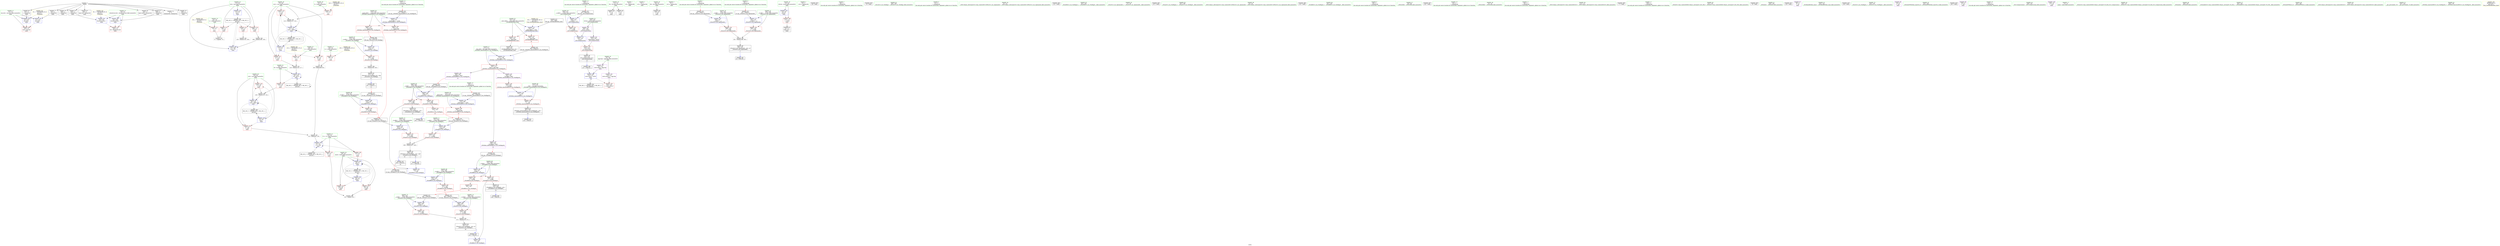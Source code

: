 digraph "SVFG" {
	label="SVFG";

	Node0x560f083db130 [shape=record,color=grey,label="{NodeID: 0\nNullPtr}"];
	Node0x560f083db130 -> Node0x560f08505ce0[style=solid];
	Node0x560f083db130 -> Node0x560f08505de0[style=solid];
	Node0x560f083db130 -> Node0x560f08505eb0[style=solid];
	Node0x560f083db130 -> Node0x560f08505f80[style=solid];
	Node0x560f083db130 -> Node0x560f08506050[style=solid];
	Node0x560f083db130 -> Node0x560f08506120[style=solid];
	Node0x560f083db130 -> Node0x560f085061f0[style=solid];
	Node0x560f083db130 -> Node0x560f085062c0[style=solid];
	Node0x560f083db130 -> Node0x560f08506390[style=solid];
	Node0x560f08503940 [shape=record,color=red,label="{NodeID: 111\n70\<--25\n\<--t\nmain\n}"];
	Node0x560f08503940 -> Node0x560f08508d50[style=solid];
	Node0x560f08502240 [shape=record,color=green,label="{NodeID: 28\n35\<--36\ncurt\<--curt_field_insensitive\nmain\n}"];
	Node0x560f08502240 -> Node0x560f08509030[style=solid];
	Node0x560f08502240 -> Node0x560f08509100[style=solid];
	Node0x560f08502240 -> Node0x560f0850af10[style=solid];
	Node0x560f08502240 -> Node0x560f0850b800[style=solid];
	Node0x560f0850a140 [shape=record,color=red,label="{NodeID: 139\n303\<--277\n\<--__old\n_ZNSt8ios_base4setfESt13_Ios_FmtflagsS0_\n}"];
	Node0x560f0850a140 -> Node0x560f08506a10[style=solid];
	Node0x560f08504c80 [shape=record,color=green,label="{NodeID: 56\n246\<--247\n__n.addr\<--__n.addr_field_insensitive\n_ZSt12setprecisioni\n}"];
	Node0x560f08504c80 -> Node0x560f08509c60[style=solid];
	Node0x560f08504c80 -> Node0x560f0850bce0[style=solid];
	Node0x560f0853e4f0 [shape=record,color=black,label="{NodeID: 416\n306 = PHI(290, )\n0th arg _ZStaNRSt13_Ios_FmtflagsS_ }"];
	Node0x560f0853e4f0 -> Node0x560f0850c1c0[style=solid];
	Node0x560f08527df0 [shape=record,color=yellow,style=double,label="{NodeID: 333\n8V_1 = ENCHI(MR_8V_0)\npts\{26 \}\nFun[main]}"];
	Node0x560f08527df0 -> Node0x560f08503940[style=dashed];
	Node0x560f0850b800 [shape=record,color=blue,label="{NodeID: 167\n35\<--126\ncurt\<--add15\nmain\n}"];
	Node0x560f0850b800 -> Node0x560f08509030[style=dashed];
	Node0x560f0850b800 -> Node0x560f08509100[style=dashed];
	Node0x560f0850b800 -> Node0x560f0850b800[style=dashed];
	Node0x560f0850b800 -> Node0x560f0851e200[style=dashed];
	Node0x560f08506460 [shape=record,color=black,label="{NodeID: 84\n63\<--17\n\<--ifs\nmain\n}"];
	Node0x560f08500180 [shape=record,color=green,label="{NodeID: 1\n4\<--1\n.str\<--dummyObj\nGlob }"];
	Node0x560f08503a10 [shape=record,color=red,label="{NodeID: 112\n69\<--27\n\<--test\nmain\n}"];
	Node0x560f08503a10 -> Node0x560f08508d50[style=solid];
	Node0x560f08502310 [shape=record,color=green,label="{NodeID: 29\n37\<--38\ncurv\<--curv_field_insensitive\nmain\n}"];
	Node0x560f08502310 -> Node0x560f085091d0[style=solid];
	Node0x560f08502310 -> Node0x560f085092a0[style=solid];
	Node0x560f08502310 -> Node0x560f08509370[style=solid];
	Node0x560f08502310 -> Node0x560f0850afe0[style=solid];
	Node0x560f08502310 -> Node0x560f0850b730[style=solid];
	Node0x560f0850a210 [shape=record,color=red,label="{NodeID: 140\n284\<--283\n\<--_M_flags\n_ZNSt8ios_base4setfESt13_Ios_FmtflagsS0_\n}"];
	Node0x560f0850a210 -> Node0x560f0850c0f0[style=solid];
	Node0x560f08504d50 [shape=record,color=green,label="{NodeID: 57\n271\<--272\nthis.addr\<--this.addr_field_insensitive\n_ZNSt8ios_base4setfESt13_Ios_FmtflagsS0_\n}"];
	Node0x560f08504d50 -> Node0x560f08509e00[style=solid];
	Node0x560f08504d50 -> Node0x560f0850be80[style=solid];
	Node0x560f0853e630 [shape=record,color=black,label="{NodeID: 417\n307 = PHI(287, )\n1st arg _ZStaNRSt13_Ios_FmtflagsS_ }"];
	Node0x560f0853e630 -> Node0x560f0850c290[style=solid];
	Node0x560f0850b8d0 [shape=record,color=blue,label="{NodeID: 168\n151\<--147\ncoerce.dive\<--call26\nmain\n}"];
	Node0x560f0850b8d0 -> Node0x560f08509850[style=dashed];
	Node0x560f0850b8d0 -> Node0x560f0851fb00[style=dashed];
	Node0x560f08506530 [shape=record,color=black,label="{NodeID: 85\n73\<--17\n\<--ifs\nmain\n}"];
	Node0x560f085004c0 [shape=record,color=green,label="{NodeID: 2\n6\<--1\n.str.1\<--dummyObj\nGlob }"];
	Node0x560f08503ae0 [shape=record,color=red,label="{NodeID: 113\n134\<--27\n\<--test\nmain\n}"];
	Node0x560f08503ae0 -> Node0x560f085129c0[style=solid];
	Node0x560f085023e0 [shape=record,color=green,label="{NodeID: 30\n39\<--40\nbestt\<--bestt_field_insensitive\nmain\n}"];
	Node0x560f085023e0 -> Node0x560f08509440[style=solid];
	Node0x560f085023e0 -> Node0x560f08509510[style=solid];
	Node0x560f085023e0 -> Node0x560f0850b0b0[style=solid];
	Node0x560f085023e0 -> Node0x560f0850b250[style=solid];
	Node0x560f0853afa0 [shape=record,color=black,label="{NodeID: 390\n322 = PHI(286, )\n0th arg _ZStcoSt13_Ios_Fmtflags }"];
	Node0x560f0853afa0 -> Node0x560f0850c430[style=solid];
	Node0x560f0850a2e0 [shape=record,color=red,label="{NodeID: 141\n314\<--308\n\<--__a.addr\n_ZStaNRSt13_Ios_FmtflagsS_\n}"];
	Node0x560f0850a2e0 -> Node0x560f0850a550[style=solid];
	Node0x560f08504e20 [shape=record,color=green,label="{NodeID: 58\n273\<--274\n__fmtfl.addr\<--__fmtfl.addr_field_insensitive\n_ZNSt8ios_base4setfESt13_Ios_FmtflagsS0_\n}"];
	Node0x560f08504e20 -> Node0x560f08509ed0[style=solid];
	Node0x560f08504e20 -> Node0x560f0850bf50[style=solid];
	Node0x560f0853e770 [shape=record,color=black,label="{NodeID: 418\n268 = PHI(234, )\n0th arg _ZNSt8ios_base4setfESt13_Ios_FmtflagsS0_ }"];
	Node0x560f0853e770 -> Node0x560f0850be80[style=solid];
	Node0x560f08527fb0 [shape=record,color=yellow,style=double,label="{NodeID: 335\n12V_1 = ENCHI(MR_12V_0)\npts\{30 \}\nFun[main]}"];
	Node0x560f08527fb0 -> Node0x560f08508e40[style=dashed];
	Node0x560f0850b9a0 [shape=record,color=blue,label="{NodeID: 169\n27\<--169\ntest\<--inc\nmain\n}"];
	Node0x560f0850b9a0 -> Node0x560f0851dd00[style=dashed];
	Node0x560f08506600 [shape=record,color=black,label="{NodeID: 86\n129\<--19\n\<--ofs\nmain\n}"];
	Node0x560f08500580 [shape=record,color=green,label="{NodeID: 3\n8\<--1\n.str.2\<--dummyObj\nGlob }"];
	Node0x560f08503bb0 [shape=record,color=red,label="{NodeID: 114\n168\<--27\n\<--test\nmain\n}"];
	Node0x560f08503bb0 -> Node0x560f085082d0[style=solid];
	Node0x560f085024b0 [shape=record,color=green,label="{NodeID: 31\n41\<--42\nt11\<--t11_field_insensitive\nmain\n}"];
	Node0x560f085024b0 -> Node0x560f085095e0[style=solid];
	Node0x560f085024b0 -> Node0x560f085096b0[style=solid];
	Node0x560f085024b0 -> Node0x560f0850b180[style=solid];
	Node0x560f0853a970 [shape=record,color=black,label="{NodeID: 391\n54 = PHI(190, )\n}"];
	Node0x560f0850a3b0 [shape=record,color=red,label="{NodeID: 142\n318\<--308\n\<--__a.addr\n_ZStaNRSt13_Ios_FmtflagsS_\n}"];
	Node0x560f0850a3b0 -> Node0x560f08506ae0[style=solid];
	Node0x560f0850a3b0 -> Node0x560f0850c360[style=solid];
	Node0x560f08504ef0 [shape=record,color=green,label="{NodeID: 59\n275\<--276\n__mask.addr\<--__mask.addr_field_insensitive\n_ZNSt8ios_base4setfESt13_Ios_FmtflagsS0_\n}"];
	Node0x560f08504ef0 -> Node0x560f08509fa0[style=solid];
	Node0x560f08504ef0 -> Node0x560f0850a070[style=solid];
	Node0x560f08504ef0 -> Node0x560f0850c020[style=solid];
	Node0x560f0853e8b0 [shape=record,color=black,label="{NodeID: 419\n269 = PHI(236, )\n1st arg _ZNSt8ios_base4setfESt13_Ios_FmtflagsS0_ }"];
	Node0x560f0853e8b0 -> Node0x560f0850bf50[style=solid];
	Node0x560f08528090 [shape=record,color=yellow,style=double,label="{NodeID: 336\n14V_1 = ENCHI(MR_14V_0)\npts\{32 \}\nFun[main]}"];
	Node0x560f08528090 -> Node0x560f08508ed0[style=dashed];
	Node0x560f0850ba70 [shape=record,color=blue,label="{NodeID: 170\n193\<--191\n__a.addr\<--__a\n_ZStorSt13_Ios_OpenmodeS_\n}"];
	Node0x560f0850ba70 -> Node0x560f08509920[style=dashed];
	Node0x560f085066d0 [shape=record,color=black,label="{NodeID: 87\n14\<--177\nmain_ret\<--\nmain\n}"];
	Node0x560f08500640 [shape=record,color=green,label="{NodeID: 4\n10\<--1\n.str.3\<--dummyObj\nGlob }"];
	Node0x560f08508e40 [shape=record,color=red,label="{NodeID: 115\n116\<--29\n\<--c\nmain\n}"];
	Node0x560f08508e40 -> Node0x560f08508450[style=solid];
	Node0x560f08502580 [shape=record,color=green,label="{NodeID: 32\n43\<--44\ndt\<--dt_field_insensitive\nmain\n}"];
	Node0x560f08502580 -> Node0x560f08509780[style=solid];
	Node0x560f08502580 -> Node0x560f0850b660[style=solid];
	Node0x560f0853c9f0 [shape=record,color=black,label="{NodeID: 392\n64 = PHI()\n}"];
	Node0x560f0850a480 [shape=record,color=red,label="{NodeID: 143\n316\<--310\n\<--__b.addr\n_ZStaNRSt13_Ios_FmtflagsS_\n|{<s0>25}}"];
	Node0x560f0850a480:s0 -> Node0x560f0853f100[style=solid,color=red];
	Node0x560f08504fc0 [shape=record,color=green,label="{NodeID: 60\n277\<--278\n__old\<--__old_field_insensitive\n_ZNSt8ios_base4setfESt13_Ios_FmtflagsS0_\n}"];
	Node0x560f08504fc0 -> Node0x560f0850a140[style=solid];
	Node0x560f08504fc0 -> Node0x560f0850c0f0[style=solid];
	Node0x560f0853e9f0 [shape=record,color=black,label="{NodeID: 420\n270 = PHI(237, )\n2nd arg _ZNSt8ios_base4setfESt13_Ios_FmtflagsS0_ }"];
	Node0x560f0853e9f0 -> Node0x560f0850c020[style=solid];
	Node0x560f08528170 [shape=record,color=yellow,style=double,label="{NodeID: 337\n16V_1 = ENCHI(MR_16V_0)\npts\{34 \}\nFun[main]}"];
	Node0x560f08528170 -> Node0x560f08508f60[style=dashed];
	Node0x560f0850bb40 [shape=record,color=blue,label="{NodeID: 171\n195\<--192\n__b.addr\<--__b\n_ZStorSt13_Ios_OpenmodeS_\n}"];
	Node0x560f0850bb40 -> Node0x560f085099f0[style=dashed];
	Node0x560f085067a0 [shape=record,color=black,label="{NodeID: 88\n190\<--201\n_ZStorSt13_Ios_OpenmodeS__ret\<--or\n_ZStorSt13_Ios_OpenmodeS_\n|{<s0>2}}"];
	Node0x560f085067a0:s0 -> Node0x560f0853a970[style=solid,color=blue];
	Node0x560f08500eb0 [shape=record,color=green,label="{NodeID: 5\n48\<--1\n\<--dummyObj\nCan only get source location for instruction, argument, global var or function.}"];
	Node0x560f08508ed0 [shape=record,color=red,label="{NodeID: 116\n120\<--31\n\<--f\nmain\n}"];
	Node0x560f08508ed0 -> Node0x560f085088d0[style=solid];
	Node0x560f08502650 [shape=record,color=green,label="{NodeID: 33\n45\<--46\nagg.tmp\<--agg.tmp_field_insensitive\nmain\n}"];
	Node0x560f08502650 -> Node0x560f08504140[style=solid];
	Node0x560f08502650 -> Node0x560f08504210[style=solid];
	Node0x560f0853cac0 [shape=record,color=black,label="{NodeID: 393\n74 = PHI()\n}"];
	Node0x560f0850a550 [shape=record,color=red,label="{NodeID: 144\n315\<--314\n\<--\n_ZStaNRSt13_Ios_FmtflagsS_\n|{<s0>25}}"];
	Node0x560f0850a550:s0 -> Node0x560f0853eef0[style=solid,color=red];
	Node0x560f08505090 [shape=record,color=green,label="{NodeID: 61\n288\<--289\n_ZStcoSt13_Ios_Fmtflags\<--_ZStcoSt13_Ios_Fmtflags_field_insensitive\n}"];
	Node0x560f0853eb30 [shape=record,color=black,label="{NodeID: 421\n362 = PHI(340, )\n0th arg _ZStorSt13_Ios_FmtflagsS_ }"];
	Node0x560f0853eb30 -> Node0x560f0850c910[style=solid];
	Node0x560f0850bc10 [shape=record,color=blue,label="{NodeID: 172\n231\<--230\n__base.addr\<--__base\n_ZSt5fixedRSt8ios_base\n}"];
	Node0x560f0850bc10 -> Node0x560f08509ac0[style=dashed];
	Node0x560f0850bc10 -> Node0x560f08509b90[style=dashed];
	Node0x560f08506870 [shape=record,color=black,label="{NodeID: 89\n229\<--240\n_ZSt5fixedRSt8ios_base_ret\<--\n_ZSt5fixedRSt8ios_base\n}"];
	Node0x560f08500f40 [shape=record,color=green,label="{NodeID: 6\n51\<--1\n\<--dummyObj\nCan only get source location for instruction, argument, global var or function.}"];
	Node0x560f08508f60 [shape=record,color=red,label="{NodeID: 117\n88\<--33\n\<--x\nmain\n}"];
	Node0x560f08508f60 -> Node0x560f085085d0[style=solid];
	Node0x560f08502720 [shape=record,color=green,label="{NodeID: 34\n52\<--53\n_ZNSt14basic_ifstreamIcSt11char_traitsIcEEC1EPKcSt13_Ios_Openmode\<--_ZNSt14basic_ifstreamIcSt11char_traitsIcEEC1EPKcSt13_Ios_Openmode_field_insensitive\n}"];
	Node0x560f0853cb90 [shape=record,color=black,label="{NodeID: 394\n131 = PHI()\n}"];
	Node0x560f0850a620 [shape=record,color=red,label="{NodeID: 145\n326\<--323\n\<--__a.addr\n_ZStcoSt13_Ios_Fmtflags\n}"];
	Node0x560f0850a620 -> Node0x560f08512b40[style=solid];
	Node0x560f08505190 [shape=record,color=green,label="{NodeID: 62\n292\<--293\n_ZStaNRSt13_Ios_FmtflagsS_\<--_ZStaNRSt13_Ios_FmtflagsS__field_insensitive\n}"];
	Node0x560f0853ec70 [shape=record,color=black,label="{NodeID: 422\n363 = PHI(341, )\n1st arg _ZStorSt13_Ios_FmtflagsS_ }"];
	Node0x560f0853ec70 -> Node0x560f0850c9e0[style=solid];
	Node0x560f0850bce0 [shape=record,color=blue,label="{NodeID: 173\n246\<--243\n__n.addr\<--__n\n_ZSt12setprecisioni\n}"];
	Node0x560f0850bce0 -> Node0x560f08509c60[style=dashed];
	Node0x560f08506940 [shape=record,color=black,label="{NodeID: 90\n242\<--253\n_ZSt12setprecisioni_ret\<--\n_ZSt12setprecisioni\n|{<s0>13}}"];
	Node0x560f08506940:s0 -> Node0x560f0853cf60[style=solid,color=blue];
	Node0x560f08500fd0 [shape=record,color=green,label="{NodeID: 7\n55\<--1\n\<--dummyObj\nCan only get source location for instruction, argument, global var or function.|{<s0>2}}"];
	Node0x560f08500fd0:s0 -> Node0x560f0853e270[style=solid,color=red];
	Node0x560f08509030 [shape=record,color=red,label="{NodeID: 118\n87\<--35\n\<--curt\nmain\n}"];
	Node0x560f08509030 -> Node0x560f08507e50[style=solid];
	Node0x560f08502820 [shape=record,color=green,label="{NodeID: 35\n57\<--58\n_ZStorSt13_Ios_OpenmodeS_\<--_ZStorSt13_Ios_OpenmodeS__field_insensitive\n}"];
	Node0x560f0853cc60 [shape=record,color=black,label="{NodeID: 395\n137 = PHI()\n}"];
	Node0x560f0850a6f0 [shape=record,color=red,label="{NodeID: 146\n339\<--333\n\<--__a.addr\n_ZStoRRSt13_Ios_FmtflagsS_\n}"];
	Node0x560f0850a6f0 -> Node0x560f0850a960[style=solid];
	Node0x560f08505290 [shape=record,color=green,label="{NodeID: 63\n297\<--298\n_ZStanSt13_Ios_FmtflagsS_\<--_ZStanSt13_Ios_FmtflagsS__field_insensitive\n}"];
	Node0x560f0853edb0 [shape=record,color=black,label="{NodeID: 423\n243 = PHI(148, )\n0th arg _ZSt12setprecisioni }"];
	Node0x560f0853edb0 -> Node0x560f0850bce0[style=solid];
	Node0x560f0850bdb0 [shape=record,color=blue,label="{NodeID: 174\n249\<--250\n_M_n\<--\n_ZSt12setprecisioni\n}"];
	Node0x560f0850bdb0 -> Node0x560f08509d30[style=dashed];
	Node0x560f08506a10 [shape=record,color=black,label="{NodeID: 91\n267\<--303\n_ZNSt8ios_base4setfESt13_Ios_FmtflagsS0__ret\<--\n_ZNSt8ios_base4setfESt13_Ios_FmtflagsS0_\n|{<s0>20}}"];
	Node0x560f08506a10:s0 -> Node0x560f0853d570[style=solid,color=blue];
	Node0x560f08501060 [shape=record,color=green,label="{NodeID: 8\n56\<--1\n\<--dummyObj\nCan only get source location for instruction, argument, global var or function.|{<s0>2}}"];
	Node0x560f08501060:s0 -> Node0x560f0853e3b0[style=solid,color=red];
	Node0x560f085129c0 [shape=record,color=grey,label="{NodeID: 285\n135 = Binary(134, 136, )\n}"];
	Node0x560f08509100 [shape=record,color=red,label="{NodeID: 119\n125\<--35\n\<--curt\nmain\n}"];
	Node0x560f08509100 -> Node0x560f08508150[style=solid];
	Node0x560f08502920 [shape=record,color=green,label="{NodeID: 36\n61\<--62\n_ZNSt14basic_ofstreamIcSt11char_traitsIcEEC1EPKcSt13_Ios_Openmode\<--_ZNSt14basic_ofstreamIcSt11char_traitsIcEEC1EPKcSt13_Ios_Openmode_field_insensitive\n}"];
	Node0x560f0853cd60 [shape=record,color=black,label="{NodeID: 396\n141 = PHI()\n}"];
	Node0x560f0850a7c0 [shape=record,color=red,label="{NodeID: 147\n345\<--333\n\<--__a.addr\n_ZStoRRSt13_Ios_FmtflagsS_\n}"];
	Node0x560f0850a7c0 -> Node0x560f08506c80[style=solid];
	Node0x560f0850a7c0 -> Node0x560f0850c6a0[style=solid];
	Node0x560f08505390 [shape=record,color=green,label="{NodeID: 64\n301\<--302\n_ZStoRRSt13_Ios_FmtflagsS_\<--_ZStoRRSt13_Ios_FmtflagsS__field_insensitive\n}"];
	Node0x560f0853eef0 [shape=record,color=black,label="{NodeID: 424\n349 = PHI(294, 315, )\n0th arg _ZStanSt13_Ios_FmtflagsS_ }"];
	Node0x560f0853eef0 -> Node0x560f0850c770[style=solid];
	Node0x560f0850be80 [shape=record,color=blue,label="{NodeID: 175\n271\<--268\nthis.addr\<--this\n_ZNSt8ios_base4setfESt13_Ios_FmtflagsS0_\n}"];
	Node0x560f0850be80 -> Node0x560f08509e00[style=dashed];
	Node0x560f08506ae0 [shape=record,color=black,label="{NodeID: 92\n305\<--318\n_ZStaNRSt13_Ios_FmtflagsS__ret\<--\n_ZStaNRSt13_Ios_FmtflagsS_\n|{<s0>22}}"];
	Node0x560f08506ae0:s0 -> Node0x560f0853d8b0[style=solid,color=blue];
	Node0x560f08501120 [shape=record,color=green,label="{NodeID: 9\n80\<--1\n\<--dummyObj\nCan only get source location for instruction, argument, global var or function.}"];
	Node0x560f08512b40 [shape=record,color=grey,label="{NodeID: 286\n327 = Binary(326, 328, )\n}"];
	Node0x560f08512b40 -> Node0x560f08506bb0[style=solid];
	Node0x560f085091d0 [shape=record,color=red,label="{NodeID: 120\n89\<--37\n\<--curv\nmain\n}"];
	Node0x560f085091d0 -> Node0x560f085085d0[style=solid];
	Node0x560f08502a20 [shape=record,color=green,label="{NodeID: 37\n65\<--66\n_ZNSirsERi\<--_ZNSirsERi_field_insensitive\n}"];
	Node0x560f0853ce60 [shape=record,color=black,label="{NodeID: 397\n142 = PHI()\n}"];
	Node0x560f0850a890 [shape=record,color=red,label="{NodeID: 148\n341\<--335\n\<--__b.addr\n_ZStoRRSt13_Ios_FmtflagsS_\n|{<s0>26}}"];
	Node0x560f0850a890:s0 -> Node0x560f0853ec70[style=solid,color=red];
	Node0x560f08505490 [shape=record,color=green,label="{NodeID: 65\n308\<--309\n__a.addr\<--__a.addr_field_insensitive\n_ZStaNRSt13_Ios_FmtflagsS_\n}"];
	Node0x560f08505490 -> Node0x560f0850a2e0[style=solid];
	Node0x560f08505490 -> Node0x560f0850a3b0[style=solid];
	Node0x560f08505490 -> Node0x560f0850c1c0[style=solid];
	Node0x560f0853f100 [shape=record,color=black,label="{NodeID: 425\n350 = PHI(295, 316, )\n1st arg _ZStanSt13_Ios_FmtflagsS_ }"];
	Node0x560f0853f100 -> Node0x560f0850c840[style=solid];
	Node0x560f0850bf50 [shape=record,color=blue,label="{NodeID: 176\n273\<--269\n__fmtfl.addr\<--__fmtfl\n_ZNSt8ios_base4setfESt13_Ios_FmtflagsS0_\n}"];
	Node0x560f0850bf50 -> Node0x560f08509ed0[style=dashed];
	Node0x560f08506bb0 [shape=record,color=black,label="{NodeID: 93\n321\<--327\n_ZStcoSt13_Ios_Fmtflags_ret\<--neg\n_ZStcoSt13_Ios_Fmtflags\n|{<s0>21}}"];
	Node0x560f08506bb0:s0 -> Node0x560f0853d6e0[style=solid,color=blue];
	Node0x560f08501220 [shape=record,color=green,label="{NodeID: 10\n82\<--1\n\<--dummyObj\nCan only get source location for instruction, argument, global var or function.}"];
	Node0x560f08507e50 [shape=record,color=grey,label="{NodeID: 287\n91 = Binary(87, 90, )\n}"];
	Node0x560f08507e50 -> Node0x560f0850b180[style=solid];
	Node0x560f085092a0 [shape=record,color=red,label="{NodeID: 121\n117\<--37\n\<--curv\nmain\n}"];
	Node0x560f085092a0 -> Node0x560f08508450[style=solid];
	Node0x560f08502b20 [shape=record,color=green,label="{NodeID: 38\n75\<--76\n_ZNSirsERd\<--_ZNSirsERd_field_insensitive\n}"];
	Node0x560f0853cf60 [shape=record,color=black,label="{NodeID: 398\n147 = PHI(242, )\n}"];
	Node0x560f0853cf60 -> Node0x560f0850b8d0[style=solid];
	Node0x560f0850a960 [shape=record,color=red,label="{NodeID: 149\n340\<--339\n\<--\n_ZStoRRSt13_Ios_FmtflagsS_\n|{<s0>26}}"];
	Node0x560f0850a960:s0 -> Node0x560f0853eb30[style=solid,color=red];
	Node0x560f08505560 [shape=record,color=green,label="{NodeID: 66\n310\<--311\n__b.addr\<--__b.addr_field_insensitive\n_ZStaNRSt13_Ios_FmtflagsS_\n}"];
	Node0x560f08505560 -> Node0x560f0850a480[style=solid];
	Node0x560f08505560 -> Node0x560f0850c290[style=solid];
	Node0x560f0850c020 [shape=record,color=blue,label="{NodeID: 177\n275\<--270\n__mask.addr\<--__mask\n_ZNSt8ios_base4setfESt13_Ios_FmtflagsS0_\n}"];
	Node0x560f0850c020 -> Node0x560f08509fa0[style=dashed];
	Node0x560f0850c020 -> Node0x560f0850a070[style=dashed];
	Node0x560f08506c80 [shape=record,color=black,label="{NodeID: 94\n330\<--345\n_ZStoRRSt13_Ios_FmtflagsS__ret\<--\n_ZStoRRSt13_Ios_FmtflagsS_\n|{<s0>24}}"];
	Node0x560f08506c80:s0 -> Node0x560f0853db30[style=solid,color=blue];
	Node0x560f08501320 [shape=record,color=green,label="{NodeID: 11\n84\<--1\n\<--dummyObj\nCan only get source location for instruction, argument, global var or function.}"];
	Node0x560f08507fd0 [shape=record,color=grey,label="{NodeID: 288\n359 = Binary(357, 358, )\n}"];
	Node0x560f08507fd0 -> Node0x560f08506d50[style=solid];
	Node0x560f08509370 [shape=record,color=red,label="{NodeID: 122\n121\<--37\n\<--curv\nmain\n}"];
	Node0x560f08509370 -> Node0x560f085088d0[style=solid];
	Node0x560f08502c20 [shape=record,color=green,label="{NodeID: 39\n112\<--113\n_ZNSt14basic_ofstreamIcSt11char_traitsIcEED1Ev\<--_ZNSt14basic_ofstreamIcSt11char_traitsIcEED1Ev_field_insensitive\n}"];
	Node0x560f0853d130 [shape=record,color=black,label="{NodeID: 399\n77 = PHI()\n}"];
	Node0x560f0850aa30 [shape=record,color=red,label="{NodeID: 150\n357\<--351\n\<--__a.addr\n_ZStanSt13_Ios_FmtflagsS_\n}"];
	Node0x560f0850aa30 -> Node0x560f08507fd0[style=solid];
	Node0x560f08505630 [shape=record,color=green,label="{NodeID: 67\n323\<--324\n__a.addr\<--__a.addr_field_insensitive\n_ZStcoSt13_Ios_Fmtflags\n}"];
	Node0x560f08505630 -> Node0x560f0850a620[style=solid];
	Node0x560f08505630 -> Node0x560f0850c430[style=solid];
	Node0x560f0850c0f0 [shape=record,color=blue,label="{NodeID: 178\n277\<--284\n__old\<--\n_ZNSt8ios_base4setfESt13_Ios_FmtflagsS0_\n}"];
	Node0x560f0850c0f0 -> Node0x560f0850a140[style=dashed];
	Node0x560f08506d50 [shape=record,color=black,label="{NodeID: 95\n348\<--359\n_ZStanSt13_Ios_FmtflagsS__ret\<--and\n_ZStanSt13_Ios_FmtflagsS_\n|{<s0>23|<s1>25}}"];
	Node0x560f08506d50:s0 -> Node0x560f0853d9c0[style=solid,color=blue];
	Node0x560f08506d50:s1 -> Node0x560f0853dc40[style=solid,color=blue];
	Node0x560f08501420 [shape=record,color=green,label="{NodeID: 12\n136\<--1\n\<--dummyObj\nCan only get source location for instruction, argument, global var or function.}"];
	Node0x560f08508150 [shape=record,color=grey,label="{NodeID: 289\n126 = Binary(125, 124, )\n}"];
	Node0x560f08508150 -> Node0x560f0850b800[style=solid];
	Node0x560f08509440 [shape=record,color=red,label="{NodeID: 123\n94\<--39\n\<--bestt\nmain\n}"];
	Node0x560f08509440 -> Node0x560f08508bd0[style=solid];
	Node0x560f08502d20 [shape=record,color=green,label="{NodeID: 40\n132\<--133\n_ZStlsISt11char_traitsIcEERSt13basic_ostreamIcT_ES5_PKc\<--_ZStlsISt11char_traitsIcEERSt13basic_ostreamIcT_ES5_PKc_field_insensitive\n}"];
	Node0x560f0853d200 [shape=record,color=black,label="{NodeID: 400\n78 = PHI()\n}"];
	Node0x560f0850ab00 [shape=record,color=red,label="{NodeID: 151\n358\<--353\n\<--__b.addr\n_ZStanSt13_Ios_FmtflagsS_\n}"];
	Node0x560f0850ab00 -> Node0x560f08507fd0[style=solid];
	Node0x560f08505700 [shape=record,color=green,label="{NodeID: 68\n333\<--334\n__a.addr\<--__a.addr_field_insensitive\n_ZStoRRSt13_Ios_FmtflagsS_\n}"];
	Node0x560f08505700 -> Node0x560f0850a6f0[style=solid];
	Node0x560f08505700 -> Node0x560f0850a7c0[style=solid];
	Node0x560f08505700 -> Node0x560f0850c500[style=solid];
	Node0x560f0850c1c0 [shape=record,color=blue,label="{NodeID: 179\n308\<--306\n__a.addr\<--__a\n_ZStaNRSt13_Ios_FmtflagsS_\n}"];
	Node0x560f0850c1c0 -> Node0x560f0850a2e0[style=dashed];
	Node0x560f0850c1c0 -> Node0x560f0850a3b0[style=dashed];
	Node0x560f08503d30 [shape=record,color=black,label="{NodeID: 96\n361\<--372\n_ZStorSt13_Ios_FmtflagsS__ret\<--or\n_ZStorSt13_Ios_FmtflagsS_\n|{<s0>26}}"];
	Node0x560f08503d30:s0 -> Node0x560f0853ddb0[style=solid,color=blue];
	Node0x560f08501520 [shape=record,color=green,label="{NodeID: 13\n148\<--1\n\<--dummyObj\nCan only get source location for instruction, argument, global var or function.|{<s0>13}}"];
	Node0x560f08501520:s0 -> Node0x560f0853edb0[style=solid,color=red];
	Node0x560f085082d0 [shape=record,color=grey,label="{NodeID: 290\n169 = Binary(168, 136, )\n}"];
	Node0x560f085082d0 -> Node0x560f0850b9a0[style=solid];
	Node0x560f08509510 [shape=record,color=red,label="{NodeID: 124\n158\<--39\n\<--bestt\nmain\n}"];
	Node0x560f08502e20 [shape=record,color=green,label="{NodeID: 41\n138\<--139\n_ZNSolsEi\<--_ZNSolsEi_field_insensitive\n}"];
	Node0x560f0853d2d0 [shape=record,color=black,label="{NodeID: 401\n155 = PHI()\n}"];
	Node0x560f0850abd0 [shape=record,color=red,label="{NodeID: 152\n370\<--364\n\<--__a.addr\n_ZStorSt13_Ios_FmtflagsS_\n}"];
	Node0x560f0850abd0 -> Node0x560f08508750[style=solid];
	Node0x560f085057d0 [shape=record,color=green,label="{NodeID: 69\n335\<--336\n__b.addr\<--__b.addr_field_insensitive\n_ZStoRRSt13_Ios_FmtflagsS_\n}"];
	Node0x560f085057d0 -> Node0x560f0850a890[style=solid];
	Node0x560f085057d0 -> Node0x560f0850c5d0[style=solid];
	Node0x560f0850c290 [shape=record,color=blue,label="{NodeID: 180\n310\<--307\n__b.addr\<--__b\n_ZStaNRSt13_Ios_FmtflagsS_\n}"];
	Node0x560f0850c290 -> Node0x560f0850a480[style=dashed];
	Node0x560f08503e00 [shape=record,color=purple,label="{NodeID: 97\n49\<--4\n\<--.str\nmain\n}"];
	Node0x560f08501620 [shape=record,color=green,label="{NodeID: 14\n236\<--1\n\<--dummyObj\nCan only get source location for instruction, argument, global var or function.|{<s0>20}}"];
	Node0x560f08501620:s0 -> Node0x560f0853e8b0[style=solid,color=red];
	Node0x560f08508450 [shape=record,color=grey,label="{NodeID: 291\n118 = Binary(116, 117, )\n}"];
	Node0x560f08508450 -> Node0x560f0850b660[style=solid];
	Node0x560f085095e0 [shape=record,color=red,label="{NodeID: 125\n93\<--41\n\<--t11\nmain\n}"];
	Node0x560f085095e0 -> Node0x560f08508bd0[style=solid];
	Node0x560f08502f20 [shape=record,color=green,label="{NodeID: 42\n143\<--144\n_ZSt5fixedRSt8ios_base\<--_ZSt5fixedRSt8ios_base_field_insensitive\n}"];
	Node0x560f0853d3a0 [shape=record,color=black,label="{NodeID: 402\n159 = PHI()\n}"];
	Node0x560f0850aca0 [shape=record,color=red,label="{NodeID: 153\n371\<--366\n\<--__b.addr\n_ZStorSt13_Ios_FmtflagsS_\n}"];
	Node0x560f0850aca0 -> Node0x560f08508750[style=solid];
	Node0x560f085058a0 [shape=record,color=green,label="{NodeID: 70\n343\<--344\n_ZStorSt13_Ios_FmtflagsS_\<--_ZStorSt13_Ios_FmtflagsS__field_insensitive\n}"];
	Node0x560f0850c360 [shape=record,color=blue,label="{NodeID: 181\n318\<--317\n\<--call\n_ZStaNRSt13_Ios_FmtflagsS_\n}"];
	Node0x560f08503ed0 [shape=record,color=purple,label="{NodeID: 98\n59\<--6\n\<--.str.1\nmain\n}"];
	Node0x560f08501720 [shape=record,color=green,label="{NodeID: 15\n237\<--1\n\<--dummyObj\nCan only get source location for instruction, argument, global var or function.|{<s0>20}}"];
	Node0x560f08501720:s0 -> Node0x560f0853e9f0[style=solid,color=red];
	Node0x560f085085d0 [shape=record,color=grey,label="{NodeID: 292\n90 = Binary(88, 89, )\n}"];
	Node0x560f085085d0 -> Node0x560f08507e50[style=solid];
	Node0x560f085096b0 [shape=record,color=red,label="{NodeID: 126\n97\<--41\n\<--t11\nmain\n}"];
	Node0x560f085096b0 -> Node0x560f0850b250[style=solid];
	Node0x560f08503020 [shape=record,color=green,label="{NodeID: 43\n145\<--146\n_ZNSolsEPFRSt8ios_baseS0_E\<--_ZNSolsEPFRSt8ios_baseS0_E_field_insensitive\n}"];
	Node0x560f0853d4a0 [shape=record,color=black,label="{NodeID: 403\n162 = PHI()\n}"];
	Node0x560f0850ad70 [shape=record,color=blue,label="{NodeID: 154\n15\<--48\nretval\<--\nmain\n}"];
	Node0x560f0850ad70 -> Node0x560f085036d0[style=dashed];
	Node0x560f085059a0 [shape=record,color=green,label="{NodeID: 71\n351\<--352\n__a.addr\<--__a.addr_field_insensitive\n_ZStanSt13_Ios_FmtflagsS_\n}"];
	Node0x560f085059a0 -> Node0x560f0850aa30[style=solid];
	Node0x560f085059a0 -> Node0x560f0850c770[style=solid];
	Node0x560f0850c430 [shape=record,color=blue,label="{NodeID: 182\n323\<--322\n__a.addr\<--__a\n_ZStcoSt13_Ios_Fmtflags\n}"];
	Node0x560f0850c430 -> Node0x560f0850a620[style=dashed];
	Node0x560f08503fa0 [shape=record,color=purple,label="{NodeID: 99\n130\<--8\n\<--.str.2\nmain\n}"];
	Node0x560f08501820 [shape=record,color=green,label="{NodeID: 16\n328\<--1\n\<--dummyObj\nCan only get source location for instruction, argument, global var or function.}"];
	Node0x560f08508750 [shape=record,color=grey,label="{NodeID: 293\n372 = Binary(370, 371, )\n}"];
	Node0x560f08508750 -> Node0x560f08503d30[style=solid];
	Node0x560f08509780 [shape=record,color=red,label="{NodeID: 127\n124\<--43\n\<--dt\nmain\n}"];
	Node0x560f08509780 -> Node0x560f08508150[style=solid];
	Node0x560f08503120 [shape=record,color=green,label="{NodeID: 44\n149\<--150\n_ZSt12setprecisioni\<--_ZSt12setprecisioni_field_insensitive\n}"];
	Node0x560f0853d570 [shape=record,color=black,label="{NodeID: 404\n235 = PHI(267, )\n}"];
	Node0x560f0850ae40 [shape=record,color=blue,label="{NodeID: 155\n27\<--48\ntest\<--\nmain\n}"];
	Node0x560f0850ae40 -> Node0x560f0851dd00[style=dashed];
	Node0x560f08505a70 [shape=record,color=green,label="{NodeID: 72\n353\<--354\n__b.addr\<--__b.addr_field_insensitive\n_ZStanSt13_Ios_FmtflagsS_\n}"];
	Node0x560f08505a70 -> Node0x560f0850ab00[style=solid];
	Node0x560f08505a70 -> Node0x560f0850c840[style=solid];
	Node0x560f0850c500 [shape=record,color=blue,label="{NodeID: 183\n333\<--331\n__a.addr\<--__a\n_ZStoRRSt13_Ios_FmtflagsS_\n}"];
	Node0x560f0850c500 -> Node0x560f0850a6f0[style=dashed];
	Node0x560f0850c500 -> Node0x560f0850a7c0[style=dashed];
	Node0x560f08504070 [shape=record,color=purple,label="{NodeID: 100\n140\<--10\n\<--.str.3\nmain\n}"];
	Node0x560f08501920 [shape=record,color=green,label="{NodeID: 17\n12\<--13\nmain\<--main_field_insensitive\n}"];
	Node0x560f085088d0 [shape=record,color=grey,label="{NodeID: 294\n122 = Binary(121, 120, )\n}"];
	Node0x560f085088d0 -> Node0x560f0850b730[style=solid];
	Node0x560f08509850 [shape=record,color=red,label="{NodeID: 128\n154\<--153\n\<--coerce.dive27\nmain\n}"];
	Node0x560f08503220 [shape=record,color=green,label="{NodeID: 45\n156\<--157\n_ZStlsIcSt11char_traitsIcEERSt13basic_ostreamIT_T0_ES6_St13_Setprecision\<--_ZStlsIcSt11char_traitsIcEERSt13basic_ostreamIT_T0_ES6_St13_Setprecision_field_insensitive\n}"];
	Node0x560f0853d6e0 [shape=record,color=black,label="{NodeID: 405\n287 = PHI(321, )\n|{<s0>22}}"];
	Node0x560f0853d6e0:s0 -> Node0x560f0853e630[style=solid,color=red];
	Node0x560f0850af10 [shape=record,color=blue,label="{NodeID: 156\n35\<--80\ncurt\<--\nmain\n}"];
	Node0x560f0850af10 -> Node0x560f08509030[style=dashed];
	Node0x560f0850af10 -> Node0x560f08509100[style=dashed];
	Node0x560f0850af10 -> Node0x560f0850b800[style=dashed];
	Node0x560f0850af10 -> Node0x560f0851e200[style=dashed];
	Node0x560f08505b40 [shape=record,color=green,label="{NodeID: 73\n364\<--365\n__a.addr\<--__a.addr_field_insensitive\n_ZStorSt13_Ios_FmtflagsS_\n}"];
	Node0x560f08505b40 -> Node0x560f0850abd0[style=solid];
	Node0x560f08505b40 -> Node0x560f0850c910[style=solid];
	Node0x560f0850c5d0 [shape=record,color=blue,label="{NodeID: 184\n335\<--332\n__b.addr\<--__b\n_ZStoRRSt13_Ios_FmtflagsS_\n}"];
	Node0x560f0850c5d0 -> Node0x560f0850a890[style=dashed];
	Node0x560f08504140 [shape=record,color=purple,label="{NodeID: 101\n151\<--45\ncoerce.dive\<--agg.tmp\nmain\n}"];
	Node0x560f08504140 -> Node0x560f0850b8d0[style=solid];
	Node0x560f08501a20 [shape=record,color=green,label="{NodeID: 18\n15\<--16\nretval\<--retval_field_insensitive\nmain\n}"];
	Node0x560f08501a20 -> Node0x560f085036d0[style=solid];
	Node0x560f08501a20 -> Node0x560f0850ad70[style=solid];
	Node0x560f08508a50 [shape=record,color=grey,label="{NodeID: 295\n201 = Binary(199, 200, )\n}"];
	Node0x560f08508a50 -> Node0x560f085067a0[style=solid];
	Node0x560f08509920 [shape=record,color=red,label="{NodeID: 129\n199\<--193\n\<--__a.addr\n_ZStorSt13_Ios_OpenmodeS_\n}"];
	Node0x560f08509920 -> Node0x560f08508a50[style=solid];
	Node0x560f08503320 [shape=record,color=green,label="{NodeID: 46\n160\<--161\n_ZNSolsEd\<--_ZNSolsEd_field_insensitive\n}"];
	Node0x560f0853d8b0 [shape=record,color=black,label="{NodeID: 406\n291 = PHI(305, )\n}"];
	Node0x560f0850afe0 [shape=record,color=blue,label="{NodeID: 157\n37\<--82\ncurv\<--\nmain\n}"];
	Node0x560f0850afe0 -> Node0x560f085091d0[style=dashed];
	Node0x560f0850afe0 -> Node0x560f085092a0[style=dashed];
	Node0x560f0850afe0 -> Node0x560f08509370[style=dashed];
	Node0x560f0850afe0 -> Node0x560f0850b730[style=dashed];
	Node0x560f0850afe0 -> Node0x560f0851e700[style=dashed];
	Node0x560f08505c10 [shape=record,color=green,label="{NodeID: 74\n366\<--367\n__b.addr\<--__b.addr_field_insensitive\n_ZStorSt13_Ios_FmtflagsS_\n}"];
	Node0x560f08505c10 -> Node0x560f0850aca0[style=solid];
	Node0x560f08505c10 -> Node0x560f0850c9e0[style=solid];
	Node0x560f0850c6a0 [shape=record,color=blue,label="{NodeID: 185\n345\<--342\n\<--call\n_ZStoRRSt13_Ios_FmtflagsS_\n}"];
	Node0x560f08504210 [shape=record,color=purple,label="{NodeID: 102\n153\<--45\ncoerce.dive27\<--agg.tmp\nmain\n}"];
	Node0x560f08504210 -> Node0x560f08509850[style=solid];
	Node0x560f08501af0 [shape=record,color=green,label="{NodeID: 19\n17\<--18\nifs\<--ifs_field_insensitive\nmain\n}"];
	Node0x560f08501af0 -> Node0x560f08506460[style=solid];
	Node0x560f08501af0 -> Node0x560f08506530[style=solid];
	Node0x560f08508bd0 [shape=record,color=grey,label="{NodeID: 296\n95 = cmp(93, 94, )\n}"];
	Node0x560f085099f0 [shape=record,color=red,label="{NodeID: 130\n200\<--195\n\<--__b.addr\n_ZStorSt13_Ios_OpenmodeS_\n}"];
	Node0x560f085099f0 -> Node0x560f08508a50[style=solid];
	Node0x560f08503420 [shape=record,color=green,label="{NodeID: 47\n163\<--164\n_ZSt4endlIcSt11char_traitsIcEERSt13basic_ostreamIT_T0_ES6_\<--_ZSt4endlIcSt11char_traitsIcEERSt13basic_ostreamIT_T0_ES6__field_insensitive\n}"];
	Node0x560f0853d9c0 [shape=record,color=black,label="{NodeID: 407\n296 = PHI(348, )\n|{<s0>24}}"];
	Node0x560f0853d9c0:s0 -> Node0x560f0853e130[style=solid,color=red];
	Node0x560f0850b0b0 [shape=record,color=blue,label="{NodeID: 158\n39\<--84\nbestt\<--\nmain\n}"];
	Node0x560f0850b0b0 -> Node0x560f08509440[style=dashed];
	Node0x560f0850b0b0 -> Node0x560f08509510[style=dashed];
	Node0x560f0850b0b0 -> Node0x560f0850b250[style=dashed];
	Node0x560f0850b0b0 -> Node0x560f0851ec00[style=dashed];
	Node0x560f08505ce0 [shape=record,color=black,label="{NodeID: 75\n2\<--3\ndummyVal\<--dummyVal\n}"];
	Node0x560f0850c770 [shape=record,color=blue,label="{NodeID: 186\n351\<--349\n__a.addr\<--__a\n_ZStanSt13_Ios_FmtflagsS_\n}"];
	Node0x560f0850c770 -> Node0x560f0850aa30[style=dashed];
	Node0x560f085042e0 [shape=record,color=purple,label="{NodeID: 103\n249\<--244\n_M_n\<--retval\n_ZSt12setprecisioni\n}"];
	Node0x560f085042e0 -> Node0x560f0850bdb0[style=solid];
	Node0x560f08501bc0 [shape=record,color=green,label="{NodeID: 20\n19\<--20\nofs\<--ofs_field_insensitive\nmain\n}"];
	Node0x560f08501bc0 -> Node0x560f08506600[style=solid];
	Node0x560f08508d50 [shape=record,color=grey,label="{NodeID: 297\n71 = cmp(69, 70, )\n}"];
	Node0x560f08509ac0 [shape=record,color=red,label="{NodeID: 131\n234\<--231\n\<--__base.addr\n_ZSt5fixedRSt8ios_base\n|{<s0>20}}"];
	Node0x560f08509ac0:s0 -> Node0x560f0853e770[style=solid,color=red];
	Node0x560f08504540 [shape=record,color=green,label="{NodeID: 48\n165\<--166\n_ZNSolsEPFRSoS_E\<--_ZNSolsEPFRSoS_E_field_insensitive\n}"];
	Node0x560f0853db30 [shape=record,color=black,label="{NodeID: 408\n300 = PHI(330, )\n}"];
	Node0x560f0850b180 [shape=record,color=blue,label="{NodeID: 159\n41\<--91\nt11\<--add\nmain\n}"];
	Node0x560f0850b180 -> Node0x560f085095e0[style=dashed];
	Node0x560f0850b180 -> Node0x560f085096b0[style=dashed];
	Node0x560f0850b180 -> Node0x560f0850b180[style=dashed];
	Node0x560f0850b180 -> Node0x560f0851f100[style=dashed];
	Node0x560f08505de0 [shape=record,color=black,label="{NodeID: 76\n100\<--3\n\<--dummyVal\nmain\n}"];
	Node0x560f0850c840 [shape=record,color=blue,label="{NodeID: 187\n353\<--350\n__b.addr\<--__b\n_ZStanSt13_Ios_FmtflagsS_\n}"];
	Node0x560f0850c840 -> Node0x560f0850ab00[style=dashed];
	Node0x560f085043b0 [shape=record,color=purple,label="{NodeID: 104\n252\<--244\ncoerce.dive\<--retval\n_ZSt12setprecisioni\n}"];
	Node0x560f085043b0 -> Node0x560f08509d30[style=solid];
	Node0x560f08501c90 [shape=record,color=green,label="{NodeID: 21\n21\<--22\nexn.slot\<--exn.slot_field_insensitive\nmain\n}"];
	Node0x560f08501c90 -> Node0x560f085037a0[style=solid];
	Node0x560f08501c90 -> Node0x560f0850b320[style=solid];
	Node0x560f08501c90 -> Node0x560f0850b4c0[style=solid];
	Node0x560f0851dd00 [shape=record,color=black,label="{NodeID: 298\nMR_10V_3 = PHI(MR_10V_4, MR_10V_2, )\npts\{28 \}\n}"];
	Node0x560f0851dd00 -> Node0x560f08503a10[style=dashed];
	Node0x560f0851dd00 -> Node0x560f08503ae0[style=dashed];
	Node0x560f0851dd00 -> Node0x560f08503bb0[style=dashed];
	Node0x560f0851dd00 -> Node0x560f0850b9a0[style=dashed];
	Node0x560f08509b90 [shape=record,color=red,label="{NodeID: 132\n240\<--231\n\<--__base.addr\n_ZSt5fixedRSt8ios_base\n}"];
	Node0x560f08509b90 -> Node0x560f08506870[style=solid];
	Node0x560f08504640 [shape=record,color=green,label="{NodeID: 49\n175\<--176\n_ZNSt14basic_ifstreamIcSt11char_traitsIcEED1Ev\<--_ZNSt14basic_ifstreamIcSt11char_traitsIcEED1Ev_field_insensitive\n}"];
	Node0x560f0853dc40 [shape=record,color=black,label="{NodeID: 409\n317 = PHI(348, )\n}"];
	Node0x560f0853dc40 -> Node0x560f0850c360[style=solid];
	Node0x560f0850b250 [shape=record,color=blue,label="{NodeID: 160\n39\<--97\nbestt\<--\nmain\n}"];
	Node0x560f0850b250 -> Node0x560f08509440[style=dashed];
	Node0x560f0850b250 -> Node0x560f08509510[style=dashed];
	Node0x560f0850b250 -> Node0x560f0850b250[style=dashed];
	Node0x560f0850b250 -> Node0x560f0851ec00[style=dashed];
	Node0x560f08505eb0 [shape=record,color=black,label="{NodeID: 77\n101\<--3\n\<--dummyVal\nmain\n}"];
	Node0x560f08505eb0 -> Node0x560f0850b320[style=solid];
	Node0x560f0850c910 [shape=record,color=blue,label="{NodeID: 188\n364\<--362\n__a.addr\<--__a\n_ZStorSt13_Ios_FmtflagsS_\n}"];
	Node0x560f0850c910 -> Node0x560f0850abd0[style=dashed];
	Node0x560f08504480 [shape=record,color=purple,label="{NodeID: 105\n283\<--282\n_M_flags\<--this1\n_ZNSt8ios_base4setfESt13_Ios_FmtflagsS0_\n}"];
	Node0x560f08504480 -> Node0x560f0850a210[style=solid];
	Node0x560f08501d60 [shape=record,color=green,label="{NodeID: 22\n23\<--24\nehselector.slot\<--ehselector.slot_field_insensitive\nmain\n}"];
	Node0x560f08501d60 -> Node0x560f08503870[style=solid];
	Node0x560f08501d60 -> Node0x560f0850b3f0[style=solid];
	Node0x560f08501d60 -> Node0x560f0850b590[style=solid];
	Node0x560f0851e200 [shape=record,color=black,label="{NodeID: 299\nMR_18V_2 = PHI(MR_18V_4, MR_18V_1, )\npts\{36 \}\n}"];
	Node0x560f0851e200 -> Node0x560f0850af10[style=dashed];
	Node0x560f08509c60 [shape=record,color=red,label="{NodeID: 133\n250\<--246\n\<--__n.addr\n_ZSt12setprecisioni\n}"];
	Node0x560f08509c60 -> Node0x560f0850bdb0[style=solid];
	Node0x560f08504740 [shape=record,color=green,label="{NodeID: 50\n193\<--194\n__a.addr\<--__a.addr_field_insensitive\n_ZStorSt13_Ios_OpenmodeS_\n}"];
	Node0x560f08504740 -> Node0x560f08509920[style=solid];
	Node0x560f08504740 -> Node0x560f0850ba70[style=solid];
	Node0x560f0853ddb0 [shape=record,color=black,label="{NodeID: 410\n342 = PHI(361, )\n}"];
	Node0x560f0853ddb0 -> Node0x560f0850c6a0[style=solid];
	Node0x560f08527820 [shape=record,color=yellow,style=double,label="{NodeID: 327\n34V_1 = ENCHI(MR_34V_0)\npts\{232 \}\nFun[_ZSt5fixedRSt8ios_base]}"];
	Node0x560f08527820 -> Node0x560f0850bc10[style=dashed];
	Node0x560f0850b320 [shape=record,color=blue,label="{NodeID: 161\n21\<--101\nexn.slot\<--\nmain\n}"];
	Node0x560f0850b320 -> Node0x560f085037a0[style=dashed];
	Node0x560f08505f80 [shape=record,color=black,label="{NodeID: 78\n103\<--3\n\<--dummyVal\nmain\n}"];
	Node0x560f08505f80 -> Node0x560f0850b3f0[style=solid];
	Node0x560f0850c9e0 [shape=record,color=blue,label="{NodeID: 189\n366\<--363\n__b.addr\<--__b\n_ZStorSt13_Ios_FmtflagsS_\n}"];
	Node0x560f0850c9e0 -> Node0x560f0850aca0[style=dashed];
	Node0x560f08503530 [shape=record,color=purple,label="{NodeID: 106\n290\<--282\n_M_flags2\<--this1\n_ZNSt8ios_base4setfESt13_Ios_FmtflagsS0_\n|{<s0>22}}"];
	Node0x560f08503530:s0 -> Node0x560f0853e4f0[style=solid,color=red];
	Node0x560f08501e30 [shape=record,color=green,label="{NodeID: 23\n25\<--26\nt\<--t_field_insensitive\nmain\n}"];
	Node0x560f08501e30 -> Node0x560f08503940[style=solid];
	Node0x560f0851e700 [shape=record,color=black,label="{NodeID: 300\nMR_20V_2 = PHI(MR_20V_4, MR_20V_1, )\npts\{38 \}\n}"];
	Node0x560f0851e700 -> Node0x560f0850afe0[style=dashed];
	Node0x560f08509d30 [shape=record,color=red,label="{NodeID: 134\n253\<--252\n\<--coerce.dive\n_ZSt12setprecisioni\n}"];
	Node0x560f08509d30 -> Node0x560f08506940[style=solid];
	Node0x560f08504810 [shape=record,color=green,label="{NodeID: 51\n195\<--196\n__b.addr\<--__b.addr_field_insensitive\n_ZStorSt13_Ios_OpenmodeS_\n}"];
	Node0x560f08504810 -> Node0x560f085099f0[style=solid];
	Node0x560f08504810 -> Node0x560f0850bb40[style=solid];
	Node0x560f0853def0 [shape=record,color=black,label="{NodeID: 411\n230 = PHI()\n0th arg _ZSt5fixedRSt8ios_base }"];
	Node0x560f0853def0 -> Node0x560f0850bc10[style=solid];
	Node0x560f0850b3f0 [shape=record,color=blue,label="{NodeID: 162\n23\<--103\nehselector.slot\<--\nmain\n}"];
	Node0x560f0850b3f0 -> Node0x560f08503870[style=dashed];
	Node0x560f08506050 [shape=record,color=black,label="{NodeID: 79\n106\<--3\n\<--dummyVal\nmain\n}"];
	Node0x560f08503600 [shape=record,color=purple,label="{NodeID: 107\n299\<--282\n_M_flags5\<--this1\n_ZNSt8ios_base4setfESt13_Ios_FmtflagsS0_\n|{<s0>24}}"];
	Node0x560f08503600:s0 -> Node0x560f0853dfc0[style=solid,color=red];
	Node0x560f08501f00 [shape=record,color=green,label="{NodeID: 24\n27\<--28\ntest\<--test_field_insensitive\nmain\n}"];
	Node0x560f08501f00 -> Node0x560f08503a10[style=solid];
	Node0x560f08501f00 -> Node0x560f08503ae0[style=solid];
	Node0x560f08501f00 -> Node0x560f08503bb0[style=solid];
	Node0x560f08501f00 -> Node0x560f0850ae40[style=solid];
	Node0x560f08501f00 -> Node0x560f0850b9a0[style=solid];
	Node0x560f0851ec00 [shape=record,color=black,label="{NodeID: 301\nMR_22V_2 = PHI(MR_22V_4, MR_22V_1, )\npts\{40 \}\n}"];
	Node0x560f0851ec00 -> Node0x560f0850b0b0[style=dashed];
	Node0x560f08509e00 [shape=record,color=red,label="{NodeID: 135\n282\<--271\nthis1\<--this.addr\n_ZNSt8ios_base4setfESt13_Ios_FmtflagsS0_\n}"];
	Node0x560f08509e00 -> Node0x560f08504480[style=solid];
	Node0x560f08509e00 -> Node0x560f08503530[style=solid];
	Node0x560f08509e00 -> Node0x560f08503600[style=solid];
	Node0x560f085048e0 [shape=record,color=green,label="{NodeID: 52\n203\<--204\n__gxx_personality_v0\<--__gxx_personality_v0_field_insensitive\n}"];
	Node0x560f0853dfc0 [shape=record,color=black,label="{NodeID: 412\n331 = PHI(299, )\n0th arg _ZStoRRSt13_Ios_FmtflagsS_ }"];
	Node0x560f0853dfc0 -> Node0x560f0850c500[style=solid];
	Node0x560f0850b4c0 [shape=record,color=blue,label="{NodeID: 163\n21\<--107\nexn.slot\<--\nmain\n}"];
	Node0x560f0850b4c0 -> Node0x560f085037a0[style=dashed];
	Node0x560f08506120 [shape=record,color=black,label="{NodeID: 80\n107\<--3\n\<--dummyVal\nmain\n}"];
	Node0x560f08506120 -> Node0x560f0850b4c0[style=solid];
	Node0x560f085036d0 [shape=record,color=red,label="{NodeID: 108\n177\<--15\n\<--retval\nmain\n}"];
	Node0x560f085036d0 -> Node0x560f085066d0[style=solid];
	Node0x560f08501fd0 [shape=record,color=green,label="{NodeID: 25\n29\<--30\nc\<--c_field_insensitive\nmain\n}"];
	Node0x560f08501fd0 -> Node0x560f08508e40[style=solid];
	Node0x560f0851f100 [shape=record,color=black,label="{NodeID: 302\nMR_24V_2 = PHI(MR_24V_4, MR_24V_1, )\npts\{42 \}\n}"];
	Node0x560f0851f100 -> Node0x560f0850b180[style=dashed];
	Node0x560f08509ed0 [shape=record,color=red,label="{NodeID: 136\n294\<--273\n\<--__fmtfl.addr\n_ZNSt8ios_base4setfESt13_Ios_FmtflagsS0_\n|{<s0>23}}"];
	Node0x560f08509ed0:s0 -> Node0x560f0853eef0[style=solid,color=red];
	Node0x560f085049e0 [shape=record,color=green,label="{NodeID: 53\n231\<--232\n__base.addr\<--__base.addr_field_insensitive\n_ZSt5fixedRSt8ios_base\n}"];
	Node0x560f085049e0 -> Node0x560f08509ac0[style=solid];
	Node0x560f085049e0 -> Node0x560f08509b90[style=solid];
	Node0x560f085049e0 -> Node0x560f0850bc10[style=solid];
	Node0x560f0853e130 [shape=record,color=black,label="{NodeID: 413\n332 = PHI(296, )\n1st arg _ZStoRRSt13_Ios_FmtflagsS_ }"];
	Node0x560f0853e130 -> Node0x560f0850c5d0[style=solid];
	Node0x560f0850b590 [shape=record,color=blue,label="{NodeID: 164\n23\<--109\nehselector.slot\<--\nmain\n}"];
	Node0x560f0850b590 -> Node0x560f08503870[style=dashed];
	Node0x560f085061f0 [shape=record,color=black,label="{NodeID: 81\n109\<--3\n\<--dummyVal\nmain\n}"];
	Node0x560f085061f0 -> Node0x560f0850b590[style=solid];
	Node0x560f085037a0 [shape=record,color=red,label="{NodeID: 109\n181\<--21\nexn\<--exn.slot\nmain\n}"];
	Node0x560f085020a0 [shape=record,color=green,label="{NodeID: 26\n31\<--32\nf\<--f_field_insensitive\nmain\n}"];
	Node0x560f085020a0 -> Node0x560f08508ed0[style=solid];
	Node0x560f0851f600 [shape=record,color=black,label="{NodeID: 303\nMR_26V_2 = PHI(MR_26V_3, MR_26V_1, )\npts\{44 \}\n}"];
	Node0x560f0851f600 -> Node0x560f0850b660[style=dashed];
	Node0x560f0851f600 -> Node0x560f0851f600[style=dashed];
	Node0x560f08509fa0 [shape=record,color=red,label="{NodeID: 137\n286\<--275\n\<--__mask.addr\n_ZNSt8ios_base4setfESt13_Ios_FmtflagsS0_\n|{<s0>21}}"];
	Node0x560f08509fa0:s0 -> Node0x560f0853afa0[style=solid,color=red];
	Node0x560f08504ab0 [shape=record,color=green,label="{NodeID: 54\n238\<--239\n_ZNSt8ios_base4setfESt13_Ios_FmtflagsS0_\<--_ZNSt8ios_base4setfESt13_Ios_FmtflagsS0__field_insensitive\n}"];
	Node0x560f0853e270 [shape=record,color=black,label="{NodeID: 414\n191 = PHI(55, )\n0th arg _ZStorSt13_Ios_OpenmodeS_ }"];
	Node0x560f0853e270 -> Node0x560f0850ba70[style=solid];
	Node0x560f08527c30 [shape=record,color=yellow,style=double,label="{NodeID: 331\n4V_1 = ENCHI(MR_4V_0)\npts\{22 \}\nFun[main]}"];
	Node0x560f08527c30 -> Node0x560f0850b320[style=dashed];
	Node0x560f08527c30 -> Node0x560f0850b4c0[style=dashed];
	Node0x560f0850b660 [shape=record,color=blue,label="{NodeID: 165\n43\<--118\ndt\<--div13\nmain\n}"];
	Node0x560f0850b660 -> Node0x560f08509780[style=dashed];
	Node0x560f0850b660 -> Node0x560f0850b660[style=dashed];
	Node0x560f0850b660 -> Node0x560f0851f600[style=dashed];
	Node0x560f085062c0 [shape=record,color=black,label="{NodeID: 82\n183\<--3\nlpad.val\<--dummyVal\nmain\n}"];
	Node0x560f0852a010 [shape=record,color=yellow,style=double,label="{NodeID: 359\nRETMU(34V_2)\npts\{232 \}\nFun[_ZSt5fixedRSt8ios_base]}"];
	Node0x560f08503870 [shape=record,color=red,label="{NodeID: 110\n182\<--23\nsel\<--ehselector.slot\nmain\n}"];
	Node0x560f08502170 [shape=record,color=green,label="{NodeID: 27\n33\<--34\nx\<--x_field_insensitive\nmain\n}"];
	Node0x560f08502170 -> Node0x560f08508f60[style=solid];
	Node0x560f0851fb00 [shape=record,color=black,label="{NodeID: 304\nMR_28V_2 = PHI(MR_28V_3, MR_28V_1, )\npts\{460000 \}\n}"];
	Node0x560f0851fb00 -> Node0x560f0850b8d0[style=dashed];
	Node0x560f0850a070 [shape=record,color=red,label="{NodeID: 138\n295\<--275\n\<--__mask.addr\n_ZNSt8ios_base4setfESt13_Ios_FmtflagsS0_\n|{<s0>23}}"];
	Node0x560f0850a070:s0 -> Node0x560f0853f100[style=solid,color=red];
	Node0x560f08504bb0 [shape=record,color=green,label="{NodeID: 55\n244\<--245\nretval\<--retval_field_insensitive\n_ZSt12setprecisioni\n}"];
	Node0x560f08504bb0 -> Node0x560f085042e0[style=solid];
	Node0x560f08504bb0 -> Node0x560f085043b0[style=solid];
	Node0x560f0853e3b0 [shape=record,color=black,label="{NodeID: 415\n192 = PHI(56, )\n1st arg _ZStorSt13_Ios_OpenmodeS_ }"];
	Node0x560f0853e3b0 -> Node0x560f0850bb40[style=solid];
	Node0x560f08527d10 [shape=record,color=yellow,style=double,label="{NodeID: 332\n6V_1 = ENCHI(MR_6V_0)\npts\{24 \}\nFun[main]}"];
	Node0x560f08527d10 -> Node0x560f0850b3f0[style=dashed];
	Node0x560f08527d10 -> Node0x560f0850b590[style=dashed];
	Node0x560f0850b730 [shape=record,color=blue,label="{NodeID: 166\n37\<--122\ncurv\<--add14\nmain\n}"];
	Node0x560f0850b730 -> Node0x560f085091d0[style=dashed];
	Node0x560f0850b730 -> Node0x560f085092a0[style=dashed];
	Node0x560f0850b730 -> Node0x560f08509370[style=dashed];
	Node0x560f0850b730 -> Node0x560f0850b730[style=dashed];
	Node0x560f0850b730 -> Node0x560f0851e700[style=dashed];
	Node0x560f08506390 [shape=record,color=black,label="{NodeID: 83\n184\<--3\nlpad.val34\<--dummyVal\nmain\n}"];
}
